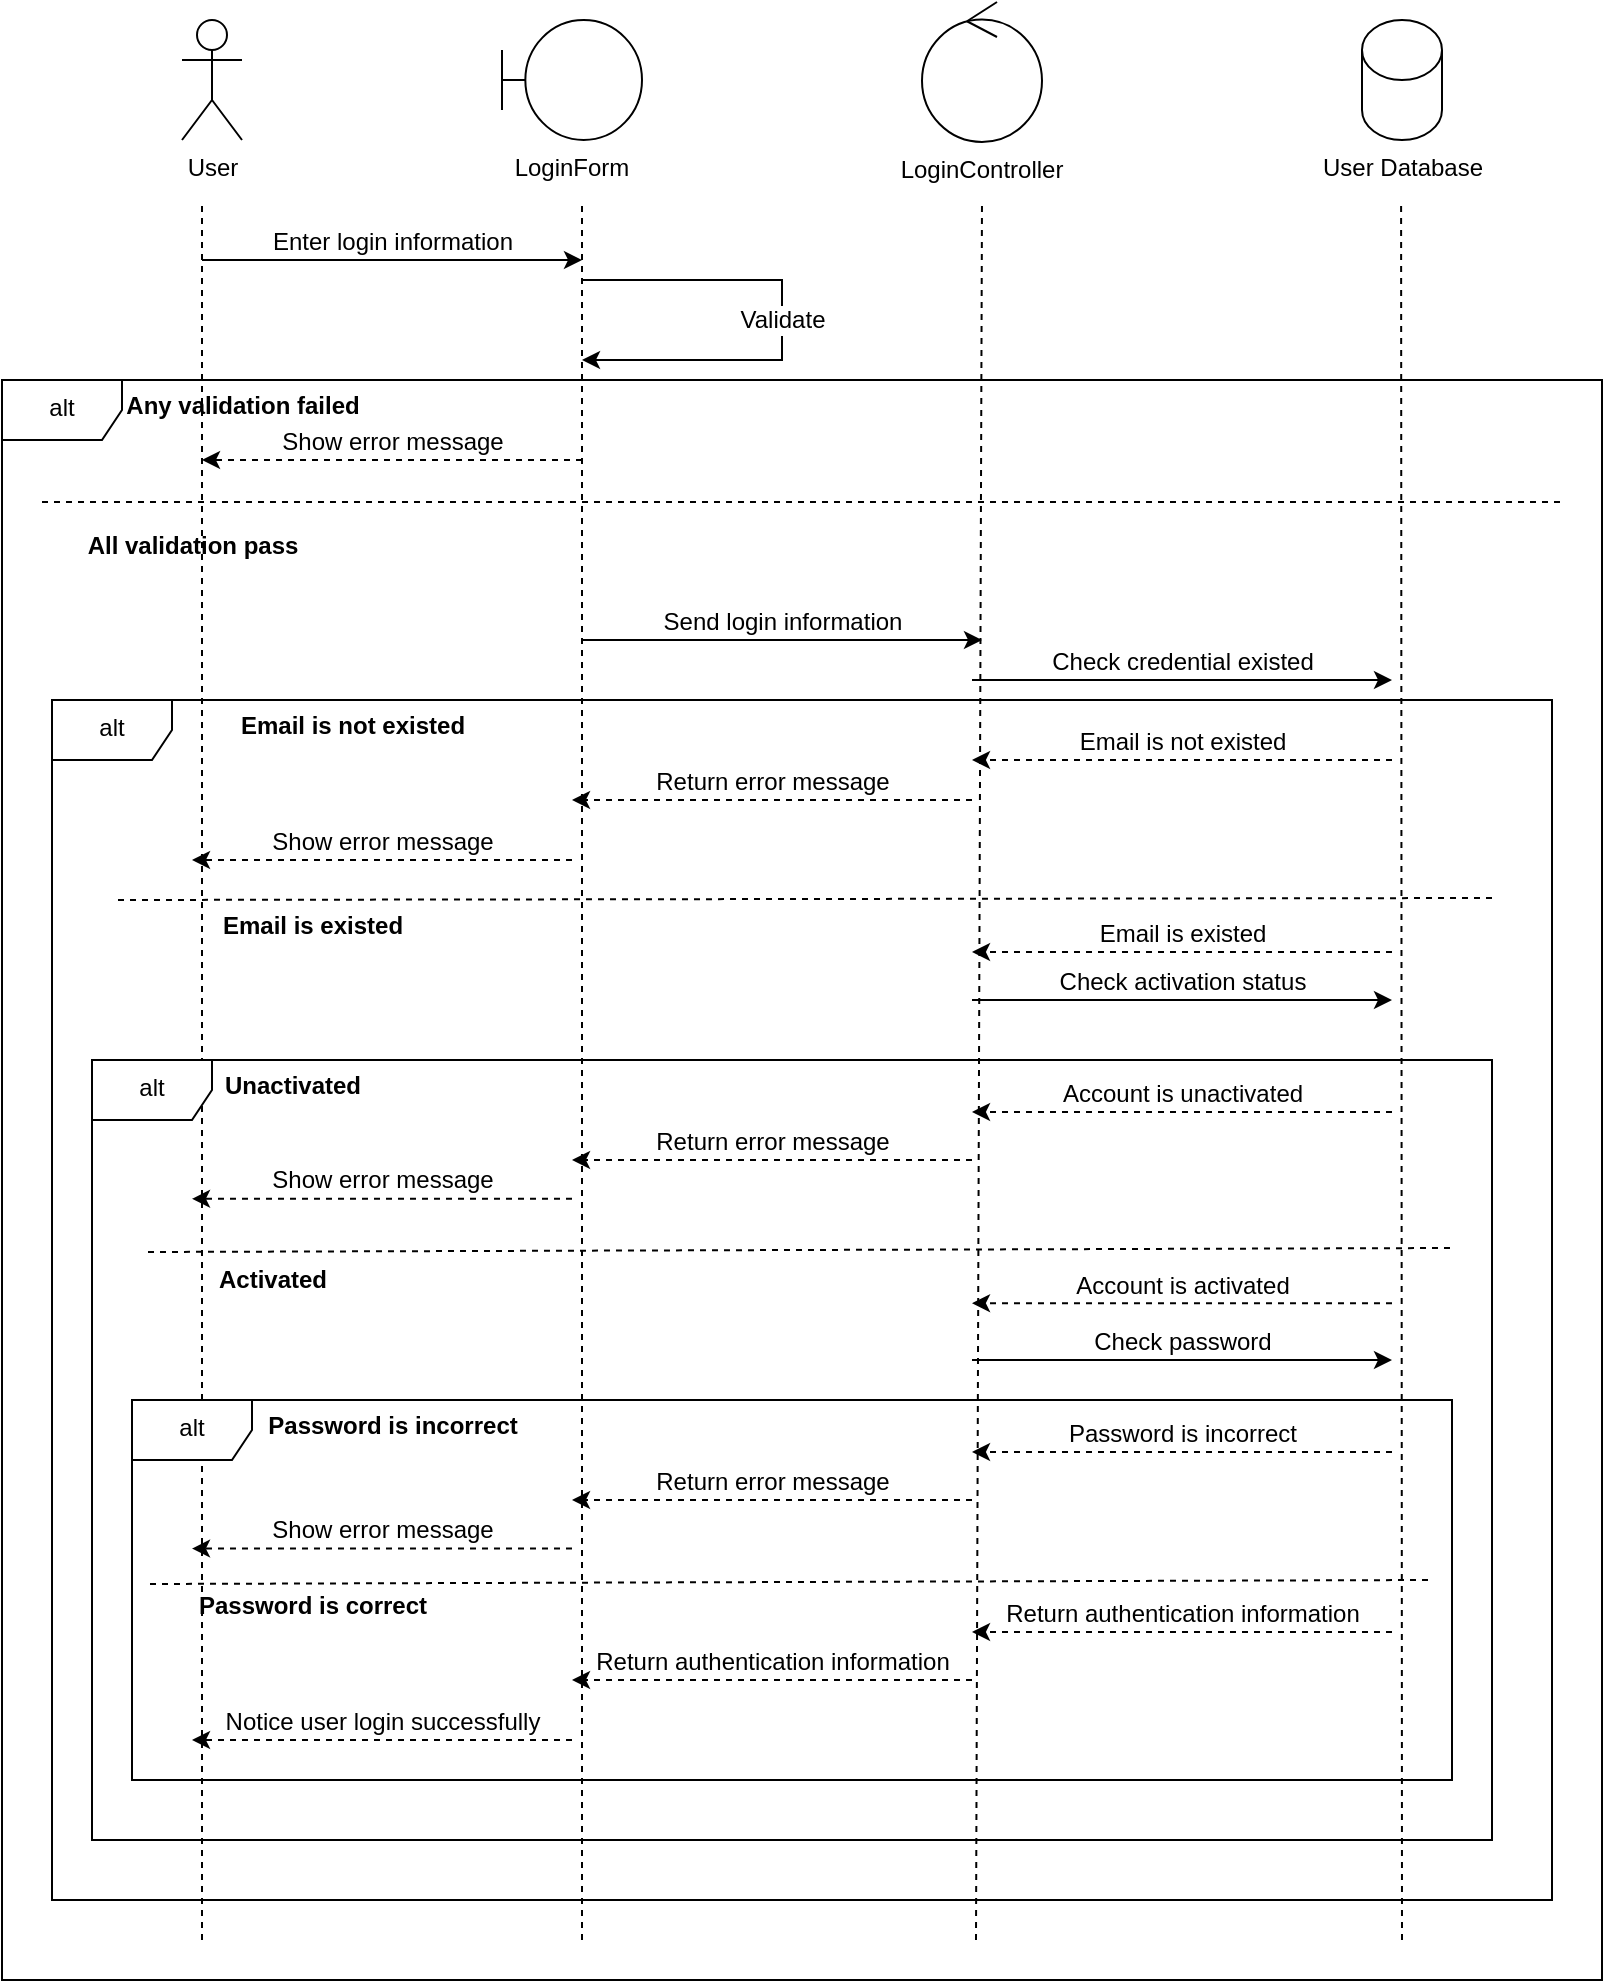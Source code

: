 <mxfile version="26.0.16">
  <diagram name="Page-1" id="y3PJ3TVUChjErgTNIK0o">
    <mxGraphModel dx="784" dy="1054" grid="1" gridSize="10" guides="1" tooltips="1" connect="1" arrows="1" fold="1" page="1" pageScale="1" pageWidth="850" pageHeight="1100" math="0" shadow="0">
      <root>
        <mxCell id="0" />
        <mxCell id="1" parent="0" />
        <mxCell id="-mJYq5-SYKwadAyyV86o-1" value="User" style="shape=umlActor;verticalLabelPosition=bottom;verticalAlign=top;html=1;outlineConnect=0;" parent="1" vertex="1">
          <mxGeometry x="90" y="80" width="30" height="60" as="geometry" />
        </mxCell>
        <mxCell id="-mJYq5-SYKwadAyyV86o-2" value="LoginForm" style="shape=umlBoundary;whiteSpace=wrap;html=1;verticalAlign=top;fontSize=12;labelPosition=center;verticalLabelPosition=bottom;align=center;" parent="1" vertex="1">
          <mxGeometry x="250" y="80" width="70" height="60" as="geometry" />
        </mxCell>
        <mxCell id="-mJYq5-SYKwadAyyV86o-3" value="LoginController" style="ellipse;shape=umlControl;whiteSpace=wrap;html=1;labelPosition=center;verticalLabelPosition=bottom;align=center;verticalAlign=top;" parent="1" vertex="1">
          <mxGeometry x="460" y="71" width="60" height="70" as="geometry" />
        </mxCell>
        <mxCell id="-mJYq5-SYKwadAyyV86o-4" value="User Database" style="shape=cylinder3;html=1;boundedLbl=1;backgroundOutline=1;size=15;labelPosition=center;verticalLabelPosition=bottom;align=center;verticalAlign=top;" parent="1" vertex="1">
          <mxGeometry x="680" y="80" width="40" height="60" as="geometry" />
        </mxCell>
        <mxCell id="-mJYq5-SYKwadAyyV86o-7" value="" style="endArrow=none;dashed=1;html=1;rounded=0;" parent="1" edge="1">
          <mxGeometry width="50" height="50" relative="1" as="geometry">
            <mxPoint x="100" y="1040" as="sourcePoint" />
            <mxPoint x="100" y="170" as="targetPoint" />
          </mxGeometry>
        </mxCell>
        <mxCell id="-mJYq5-SYKwadAyyV86o-8" value="" style="endArrow=none;dashed=1;html=1;rounded=0;" parent="1" edge="1">
          <mxGeometry width="50" height="50" relative="1" as="geometry">
            <mxPoint x="290" y="1040" as="sourcePoint" />
            <mxPoint x="290" y="170" as="targetPoint" />
          </mxGeometry>
        </mxCell>
        <mxCell id="-mJYq5-SYKwadAyyV86o-9" value="" style="endArrow=none;dashed=1;html=1;rounded=0;" parent="1" edge="1">
          <mxGeometry width="50" height="50" relative="1" as="geometry">
            <mxPoint x="487" y="1040" as="sourcePoint" />
            <mxPoint x="490" y="170" as="targetPoint" />
          </mxGeometry>
        </mxCell>
        <mxCell id="-mJYq5-SYKwadAyyV86o-10" value="" style="endArrow=none;dashed=1;html=1;rounded=0;" parent="1" edge="1">
          <mxGeometry width="50" height="50" relative="1" as="geometry">
            <mxPoint x="700" y="1040" as="sourcePoint" />
            <mxPoint x="699.55" y="170" as="targetPoint" />
          </mxGeometry>
        </mxCell>
        <mxCell id="-mJYq5-SYKwadAyyV86o-11" value="Enter login information" style="endArrow=classic;html=1;rounded=0;labelPosition=center;verticalLabelPosition=top;align=center;verticalAlign=bottom;fontFamily=Helvetica;fontSize=12;fontColor=default;" parent="1" edge="1">
          <mxGeometry width="50" height="50" relative="1" as="geometry">
            <mxPoint x="100" y="200" as="sourcePoint" />
            <mxPoint x="290" y="200" as="targetPoint" />
          </mxGeometry>
        </mxCell>
        <mxCell id="-mJYq5-SYKwadAyyV86o-12" value="Validate" style="endArrow=classic;html=1;rounded=0;labelPosition=center;verticalLabelPosition=middle;align=center;verticalAlign=middle;fontFamily=Helvetica;fontSize=12;fontColor=default;" parent="1" edge="1">
          <mxGeometry width="50" height="50" relative="1" as="geometry">
            <mxPoint x="290" y="210" as="sourcePoint" />
            <mxPoint x="290" y="250" as="targetPoint" />
            <Array as="points">
              <mxPoint x="390" y="210" />
              <mxPoint x="390" y="250" />
            </Array>
          </mxGeometry>
        </mxCell>
        <mxCell id="-mJYq5-SYKwadAyyV86o-13" value="alt" style="shape=umlFrame;whiteSpace=wrap;html=1;pointerEvents=0;strokeColor=default;align=center;verticalAlign=top;fontFamily=Helvetica;fontSize=12;fontColor=default;fillColor=default;" parent="1" vertex="1">
          <mxGeometry y="260" width="800" height="800" as="geometry" />
        </mxCell>
        <mxCell id="qMKPVU3im3d8wsg45Sfn-1" value="Any validation failed" style="text;align=center;fontStyle=1;verticalAlign=middle;spacingLeft=3;spacingRight=3;strokeColor=none;rotatable=0;points=[[0,0.5],[1,0.5]];portConstraint=eastwest;html=1;" vertex="1" parent="1">
          <mxGeometry x="80" y="260" width="80" height="26" as="geometry" />
        </mxCell>
        <mxCell id="qMKPVU3im3d8wsg45Sfn-2" value="All validation pass" style="text;align=center;fontStyle=1;verticalAlign=middle;spacingLeft=3;spacingRight=3;strokeColor=none;rotatable=0;points=[[0,0.5],[1,0.5]];portConstraint=eastwest;html=1;fontFamily=Helvetica;fontSize=12;fontColor=default;" vertex="1" parent="1">
          <mxGeometry x="55" y="330" width="80" height="26" as="geometry" />
        </mxCell>
        <mxCell id="qMKPVU3im3d8wsg45Sfn-3" value="Send login information" style="endArrow=classic;html=1;rounded=0;labelPosition=center;verticalLabelPosition=top;align=center;verticalAlign=bottom;fontFamily=Helvetica;fontSize=12;fontColor=default;" edge="1" parent="1">
          <mxGeometry width="50" height="50" relative="1" as="geometry">
            <mxPoint x="290" y="390" as="sourcePoint" />
            <mxPoint x="490" y="390" as="targetPoint" />
          </mxGeometry>
        </mxCell>
        <mxCell id="qMKPVU3im3d8wsg45Sfn-4" value="Check credential existed" style="endArrow=classic;html=1;rounded=0;labelPosition=center;verticalLabelPosition=top;align=center;verticalAlign=bottom;fontFamily=Helvetica;fontSize=12;fontColor=default;" edge="1" parent="1">
          <mxGeometry width="50" height="50" relative="1" as="geometry">
            <mxPoint x="485" y="410" as="sourcePoint" />
            <mxPoint x="695" y="410" as="targetPoint" />
          </mxGeometry>
        </mxCell>
        <mxCell id="qMKPVU3im3d8wsg45Sfn-5" value="alt" style="shape=umlFrame;whiteSpace=wrap;html=1;pointerEvents=0;strokeColor=default;align=center;verticalAlign=top;fontFamily=Helvetica;fontSize=12;fontColor=default;fillColor=default;" vertex="1" parent="1">
          <mxGeometry x="25" y="420" width="750" height="600" as="geometry" />
        </mxCell>
        <mxCell id="qMKPVU3im3d8wsg45Sfn-6" value="Email is not existed" style="text;align=center;fontStyle=1;verticalAlign=middle;spacingLeft=3;spacingRight=3;strokeColor=none;rotatable=0;points=[[0,0.5],[1,0.5]];portConstraint=eastwest;html=1;fontFamily=Helvetica;fontSize=12;fontColor=default;" vertex="1" parent="1">
          <mxGeometry x="135" y="420" width="80" height="26" as="geometry" />
        </mxCell>
        <mxCell id="qMKPVU3im3d8wsg45Sfn-7" value="Email is not existed" style="endArrow=classic;html=1;rounded=0;dashed=1;labelPosition=center;verticalLabelPosition=top;align=center;verticalAlign=bottom;fontFamily=Helvetica;fontSize=12;fontColor=default;" edge="1" parent="1">
          <mxGeometry width="50" height="50" relative="1" as="geometry">
            <mxPoint x="695" y="450" as="sourcePoint" />
            <mxPoint x="485" y="450" as="targetPoint" />
          </mxGeometry>
        </mxCell>
        <mxCell id="qMKPVU3im3d8wsg45Sfn-8" value="Return error message" style="endArrow=classic;html=1;rounded=0;dashed=1;labelPosition=center;verticalLabelPosition=top;align=center;verticalAlign=bottom;fontFamily=Helvetica;fontSize=12;fontColor=default;" edge="1" parent="1">
          <mxGeometry width="50" height="50" relative="1" as="geometry">
            <mxPoint x="485" y="470" as="sourcePoint" />
            <mxPoint x="285" y="470" as="targetPoint" />
          </mxGeometry>
        </mxCell>
        <mxCell id="qMKPVU3im3d8wsg45Sfn-9" value="Show error message" style="endArrow=classic;html=1;rounded=0;dashed=1;labelPosition=center;verticalLabelPosition=top;align=center;verticalAlign=bottom;fontFamily=Helvetica;fontSize=12;fontColor=default;" edge="1" parent="1">
          <mxGeometry width="50" height="50" relative="1" as="geometry">
            <mxPoint x="285" y="500" as="sourcePoint" />
            <mxPoint x="95" y="500" as="targetPoint" />
          </mxGeometry>
        </mxCell>
        <mxCell id="qMKPVU3im3d8wsg45Sfn-10" value="" style="endArrow=none;dashed=1;html=1;rounded=0;fontFamily=Helvetica;fontSize=12;fontColor=default;exitX=0.001;exitY=0.224;exitDx=0;exitDy=0;exitPerimeter=0;" edge="1" parent="1">
          <mxGeometry width="50" height="50" relative="1" as="geometry">
            <mxPoint x="58.0" y="520" as="sourcePoint" />
            <mxPoint x="745" y="519" as="targetPoint" />
          </mxGeometry>
        </mxCell>
        <mxCell id="qMKPVU3im3d8wsg45Sfn-11" value="Email is existed" style="text;align=center;fontStyle=1;verticalAlign=middle;spacingLeft=3;spacingRight=3;strokeColor=none;rotatable=0;points=[[0,0.5],[1,0.5]];portConstraint=eastwest;html=1;fontFamily=Helvetica;fontSize=12;fontColor=default;" vertex="1" parent="1">
          <mxGeometry x="115" y="520" width="80" height="26" as="geometry" />
        </mxCell>
        <mxCell id="qMKPVU3im3d8wsg45Sfn-12" value="Email is existed" style="endArrow=classic;html=1;rounded=0;dashed=1;labelPosition=center;verticalLabelPosition=top;align=center;verticalAlign=bottom;fontFamily=Helvetica;fontSize=12;fontColor=default;" edge="1" parent="1">
          <mxGeometry width="50" height="50" relative="1" as="geometry">
            <mxPoint x="695" y="546" as="sourcePoint" />
            <mxPoint x="485" y="546" as="targetPoint" />
          </mxGeometry>
        </mxCell>
        <mxCell id="qMKPVU3im3d8wsg45Sfn-13" value="Check activation status" style="endArrow=classic;html=1;rounded=0;labelPosition=center;verticalLabelPosition=top;align=center;verticalAlign=bottom;fontFamily=Helvetica;fontSize=12;fontColor=default;" edge="1" parent="1">
          <mxGeometry width="50" height="50" relative="1" as="geometry">
            <mxPoint x="485" y="570" as="sourcePoint" />
            <mxPoint x="695" y="570" as="targetPoint" />
          </mxGeometry>
        </mxCell>
        <mxCell id="qMKPVU3im3d8wsg45Sfn-14" value="" style="endArrow=none;dashed=1;html=1;rounded=0;fontFamily=Helvetica;fontSize=12;fontColor=default;exitX=0.001;exitY=0.224;exitDx=0;exitDy=0;exitPerimeter=0;" edge="1" parent="1">
          <mxGeometry width="50" height="50" relative="1" as="geometry">
            <mxPoint x="73.0" y="696" as="sourcePoint" />
            <mxPoint x="725" y="694" as="targetPoint" />
          </mxGeometry>
        </mxCell>
        <mxCell id="qMKPVU3im3d8wsg45Sfn-15" value="alt" style="shape=umlFrame;whiteSpace=wrap;html=1;pointerEvents=0;strokeColor=default;align=center;verticalAlign=top;fontFamily=Helvetica;fontSize=12;fontColor=default;fillColor=default;" vertex="1" parent="1">
          <mxGeometry x="45" y="600" width="700" height="390" as="geometry" />
        </mxCell>
        <mxCell id="qMKPVU3im3d8wsg45Sfn-16" value="Unactivated" style="text;align=center;fontStyle=1;verticalAlign=middle;spacingLeft=3;spacingRight=3;strokeColor=none;rotatable=0;points=[[0,0.5],[1,0.5]];portConstraint=eastwest;html=1;fontFamily=Helvetica;fontSize=12;fontColor=default;" vertex="1" parent="1">
          <mxGeometry x="105" y="600" width="80" height="26" as="geometry" />
        </mxCell>
        <mxCell id="qMKPVU3im3d8wsg45Sfn-17" value="Account is unactivated" style="endArrow=classic;html=1;rounded=0;dashed=1;labelPosition=center;verticalLabelPosition=top;align=center;verticalAlign=bottom;fontFamily=Helvetica;fontSize=12;fontColor=default;" edge="1" parent="1">
          <mxGeometry width="50" height="50" relative="1" as="geometry">
            <mxPoint x="695" y="626" as="sourcePoint" />
            <mxPoint x="485" y="626" as="targetPoint" />
          </mxGeometry>
        </mxCell>
        <mxCell id="qMKPVU3im3d8wsg45Sfn-18" value="Return error message" style="endArrow=classic;html=1;rounded=0;dashed=1;labelPosition=center;verticalLabelPosition=top;align=center;verticalAlign=bottom;fontFamily=Helvetica;fontSize=12;fontColor=default;" edge="1" parent="1">
          <mxGeometry width="50" height="50" relative="1" as="geometry">
            <mxPoint x="485" y="650" as="sourcePoint" />
            <mxPoint x="285" y="650" as="targetPoint" />
          </mxGeometry>
        </mxCell>
        <mxCell id="qMKPVU3im3d8wsg45Sfn-19" value="Show error message" style="endArrow=classic;html=1;rounded=0;dashed=1;labelPosition=center;verticalLabelPosition=top;align=center;verticalAlign=bottom;fontFamily=Helvetica;fontSize=12;fontColor=default;" edge="1" parent="1">
          <mxGeometry width="50" height="50" relative="1" as="geometry">
            <mxPoint x="285" y="669.41" as="sourcePoint" />
            <mxPoint x="95" y="669.41" as="targetPoint" />
          </mxGeometry>
        </mxCell>
        <mxCell id="qMKPVU3im3d8wsg45Sfn-20" value="Activated" style="text;align=center;fontStyle=1;verticalAlign=middle;spacingLeft=3;spacingRight=3;strokeColor=none;rotatable=0;points=[[0,0.5],[1,0.5]];portConstraint=eastwest;html=1;fontFamily=Helvetica;fontSize=12;fontColor=default;" vertex="1" parent="1">
          <mxGeometry x="95" y="697" width="80" height="26" as="geometry" />
        </mxCell>
        <mxCell id="qMKPVU3im3d8wsg45Sfn-21" value="alt" style="shape=umlFrame;whiteSpace=wrap;html=1;pointerEvents=0;strokeColor=default;align=center;verticalAlign=top;fontFamily=Helvetica;fontSize=12;fontColor=default;fillColor=default;" vertex="1" parent="1">
          <mxGeometry x="65" y="770" width="660" height="190" as="geometry" />
        </mxCell>
        <mxCell id="qMKPVU3im3d8wsg45Sfn-22" value="Account is activated" style="endArrow=classic;html=1;rounded=0;dashed=1;labelPosition=center;verticalLabelPosition=top;align=center;verticalAlign=bottom;fontFamily=Helvetica;fontSize=12;fontColor=default;" edge="1" parent="1">
          <mxGeometry width="50" height="50" relative="1" as="geometry">
            <mxPoint x="695" y="721.57" as="sourcePoint" />
            <mxPoint x="485" y="721.57" as="targetPoint" />
          </mxGeometry>
        </mxCell>
        <mxCell id="qMKPVU3im3d8wsg45Sfn-23" value="Check password" style="endArrow=classic;html=1;rounded=0;labelPosition=center;verticalLabelPosition=top;align=center;verticalAlign=bottom;fontFamily=Helvetica;fontSize=12;fontColor=default;" edge="1" parent="1">
          <mxGeometry width="50" height="50" relative="1" as="geometry">
            <mxPoint x="485" y="750" as="sourcePoint" />
            <mxPoint x="695" y="750" as="targetPoint" />
          </mxGeometry>
        </mxCell>
        <mxCell id="qMKPVU3im3d8wsg45Sfn-24" value="Password is incorrect" style="text;align=center;fontStyle=1;verticalAlign=middle;spacingLeft=3;spacingRight=3;strokeColor=none;rotatable=0;points=[[0,0.5],[1,0.5]];portConstraint=eastwest;html=1;fontFamily=Helvetica;fontSize=12;fontColor=default;" vertex="1" parent="1">
          <mxGeometry x="155" y="770" width="80" height="26" as="geometry" />
        </mxCell>
        <mxCell id="qMKPVU3im3d8wsg45Sfn-25" value="Password is incorrect" style="endArrow=classic;html=1;rounded=0;dashed=1;labelPosition=center;verticalLabelPosition=top;align=center;verticalAlign=bottom;fontFamily=Helvetica;fontSize=12;fontColor=default;" edge="1" parent="1">
          <mxGeometry width="50" height="50" relative="1" as="geometry">
            <mxPoint x="695" y="796" as="sourcePoint" />
            <mxPoint x="485" y="796" as="targetPoint" />
          </mxGeometry>
        </mxCell>
        <mxCell id="qMKPVU3im3d8wsg45Sfn-26" value="Return error message" style="endArrow=classic;html=1;rounded=0;dashed=1;labelPosition=center;verticalLabelPosition=top;align=center;verticalAlign=bottom;fontFamily=Helvetica;fontSize=12;fontColor=default;" edge="1" parent="1">
          <mxGeometry width="50" height="50" relative="1" as="geometry">
            <mxPoint x="485" y="820" as="sourcePoint" />
            <mxPoint x="285" y="820" as="targetPoint" />
          </mxGeometry>
        </mxCell>
        <mxCell id="qMKPVU3im3d8wsg45Sfn-27" value="Show error message" style="endArrow=classic;html=1;rounded=0;dashed=1;labelPosition=center;verticalLabelPosition=top;align=center;verticalAlign=bottom;fontFamily=Helvetica;fontSize=12;fontColor=default;" edge="1" parent="1">
          <mxGeometry width="50" height="50" relative="1" as="geometry">
            <mxPoint x="285" y="844.29" as="sourcePoint" />
            <mxPoint x="95" y="844.29" as="targetPoint" />
          </mxGeometry>
        </mxCell>
        <mxCell id="qMKPVU3im3d8wsg45Sfn-28" value="" style="endArrow=none;dashed=1;html=1;rounded=0;fontFamily=Helvetica;fontSize=12;fontColor=default;exitX=0.001;exitY=0.224;exitDx=0;exitDy=0;exitPerimeter=0;" edge="1" parent="1">
          <mxGeometry width="50" height="50" relative="1" as="geometry">
            <mxPoint x="74.0" y="862" as="sourcePoint" />
            <mxPoint x="715" y="860" as="targetPoint" />
          </mxGeometry>
        </mxCell>
        <mxCell id="qMKPVU3im3d8wsg45Sfn-29" value="Password is correct" style="text;align=center;fontStyle=1;verticalAlign=middle;spacingLeft=3;spacingRight=3;strokeColor=none;rotatable=0;points=[[0,0.5],[1,0.5]];portConstraint=eastwest;html=1;fontFamily=Helvetica;fontSize=12;fontColor=default;" vertex="1" parent="1">
          <mxGeometry x="115" y="860" width="80" height="26" as="geometry" />
        </mxCell>
        <mxCell id="qMKPVU3im3d8wsg45Sfn-30" value="Return authentication information" style="endArrow=classic;html=1;rounded=0;dashed=1;labelPosition=center;verticalLabelPosition=top;align=center;verticalAlign=bottom;fontFamily=Helvetica;fontSize=12;fontColor=default;" edge="1" parent="1">
          <mxGeometry width="50" height="50" relative="1" as="geometry">
            <mxPoint x="695" y="886" as="sourcePoint" />
            <mxPoint x="485" y="886" as="targetPoint" />
          </mxGeometry>
        </mxCell>
        <mxCell id="qMKPVU3im3d8wsg45Sfn-31" value="Return authentication information" style="endArrow=classic;html=1;rounded=0;dashed=1;labelPosition=center;verticalLabelPosition=top;align=center;verticalAlign=bottom;fontFamily=Helvetica;fontSize=12;fontColor=default;" edge="1" parent="1">
          <mxGeometry width="50" height="50" relative="1" as="geometry">
            <mxPoint x="485" y="910" as="sourcePoint" />
            <mxPoint x="285" y="910" as="targetPoint" />
          </mxGeometry>
        </mxCell>
        <mxCell id="qMKPVU3im3d8wsg45Sfn-32" value="Notice user login successfully" style="endArrow=classic;html=1;rounded=0;dashed=1;labelPosition=center;verticalLabelPosition=top;align=center;verticalAlign=bottom;fontFamily=Helvetica;fontSize=12;fontColor=default;" edge="1" parent="1">
          <mxGeometry width="50" height="50" relative="1" as="geometry">
            <mxPoint x="285" y="940" as="sourcePoint" />
            <mxPoint x="95" y="940" as="targetPoint" />
          </mxGeometry>
        </mxCell>
        <mxCell id="qMKPVU3im3d8wsg45Sfn-33" value="" style="endArrow=none;dashed=1;html=1;rounded=0;fontFamily=Helvetica;fontSize=12;fontColor=default;exitX=0.001;exitY=0.224;exitDx=0;exitDy=0;exitPerimeter=0;" edge="1" parent="1">
          <mxGeometry width="50" height="50" relative="1" as="geometry">
            <mxPoint x="20.0" y="321" as="sourcePoint" />
            <mxPoint x="780" y="321" as="targetPoint" />
          </mxGeometry>
        </mxCell>
        <mxCell id="qMKPVU3im3d8wsg45Sfn-34" value="Show error message" style="endArrow=classic;html=1;rounded=0;dashed=1;labelPosition=center;verticalLabelPosition=top;align=center;verticalAlign=bottom;fontFamily=Helvetica;fontSize=12;fontColor=default;" edge="1" parent="1">
          <mxGeometry width="50" height="50" relative="1" as="geometry">
            <mxPoint x="290" y="300" as="sourcePoint" />
            <mxPoint x="100" y="300" as="targetPoint" />
          </mxGeometry>
        </mxCell>
      </root>
    </mxGraphModel>
  </diagram>
</mxfile>
